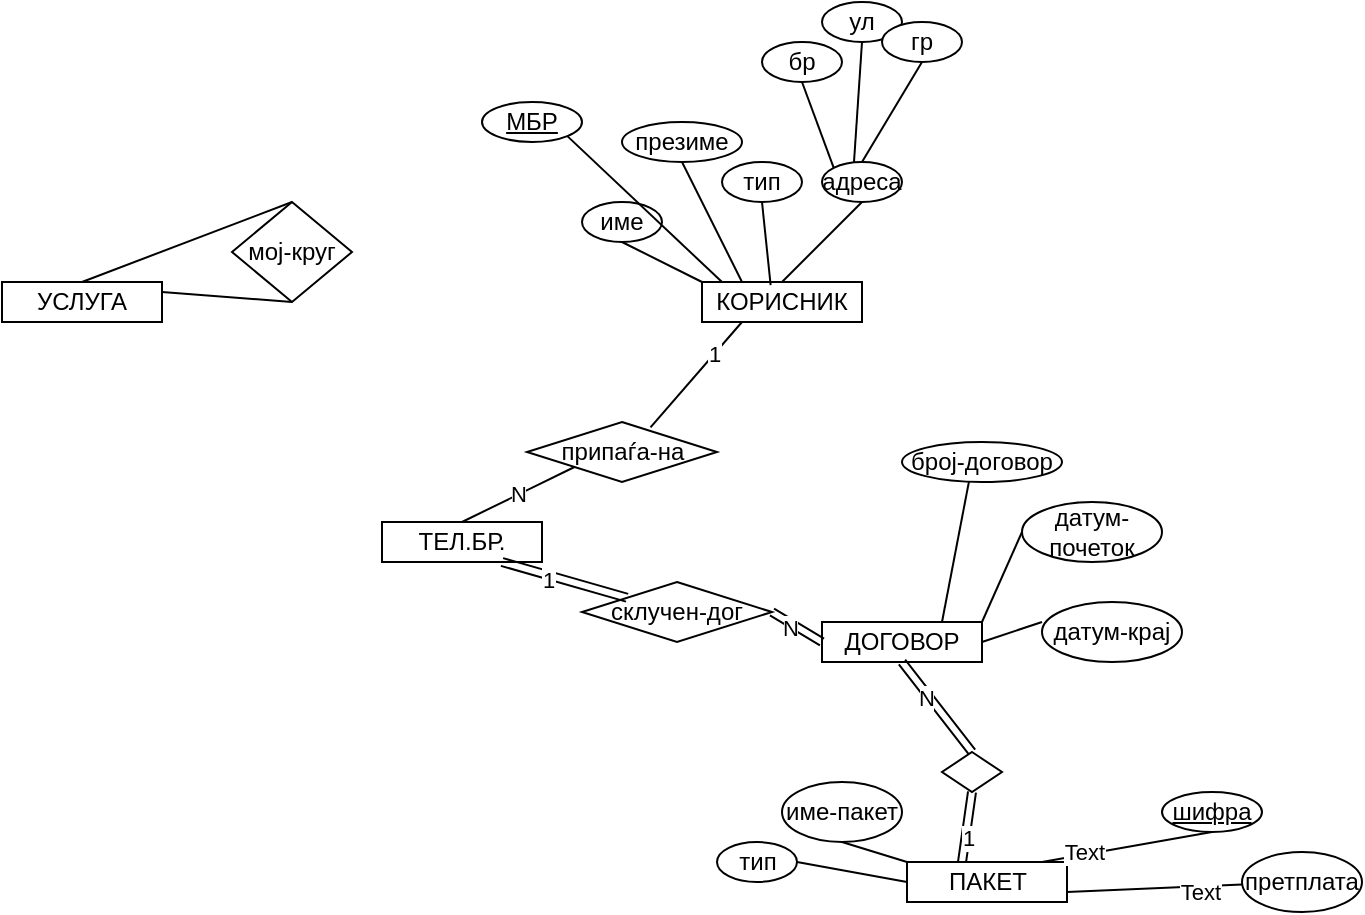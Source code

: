 <mxfile version="20.5.3" type="github">
  <diagram id="R2lEEEUBdFMjLlhIrx00" name="Page-1">
    <mxGraphModel dx="298" dy="406" grid="1" gridSize="10" guides="1" tooltips="1" connect="1" arrows="1" fold="1" page="1" pageScale="1" pageWidth="850" pageHeight="1100" math="0" shadow="0" extFonts="Permanent Marker^https://fonts.googleapis.com/css?family=Permanent+Marker">
      <root>
        <mxCell id="0" />
        <mxCell id="1" parent="0" />
        <mxCell id="hOHzQhddZe1VjJSK_br0-1" value="КОРИСНИК" style="rounded=0;whiteSpace=wrap;html=1;" vertex="1" parent="1">
          <mxGeometry x="600" y="160" width="80" height="20" as="geometry" />
        </mxCell>
        <mxCell id="hOHzQhddZe1VjJSK_br0-2" value="име-пакет" style="ellipse;whiteSpace=wrap;html=1;" vertex="1" parent="1">
          <mxGeometry x="640" y="410" width="60" height="30" as="geometry" />
        </mxCell>
        <mxCell id="hOHzQhddZe1VjJSK_br0-3" value="презиме" style="ellipse;whiteSpace=wrap;html=1;" vertex="1" parent="1">
          <mxGeometry x="560" y="80" width="60" height="20" as="geometry" />
        </mxCell>
        <mxCell id="hOHzQhddZe1VjJSK_br0-4" value="адреса" style="ellipse;whiteSpace=wrap;html=1;" vertex="1" parent="1">
          <mxGeometry x="660" y="100" width="40" height="20" as="geometry" />
        </mxCell>
        <mxCell id="hOHzQhddZe1VjJSK_br0-5" value="бр" style="ellipse;whiteSpace=wrap;html=1;" vertex="1" parent="1">
          <mxGeometry x="630" y="40" width="40" height="20" as="geometry" />
        </mxCell>
        <mxCell id="hOHzQhddZe1VjJSK_br0-6" value="ул" style="ellipse;whiteSpace=wrap;html=1;" vertex="1" parent="1">
          <mxGeometry x="660" y="20" width="40" height="20" as="geometry" />
        </mxCell>
        <mxCell id="hOHzQhddZe1VjJSK_br0-7" value="гр" style="ellipse;whiteSpace=wrap;html=1;" vertex="1" parent="1">
          <mxGeometry x="690" y="30" width="40" height="20" as="geometry" />
        </mxCell>
        <mxCell id="hOHzQhddZe1VjJSK_br0-11" value="" style="endArrow=none;html=1;rounded=0;entryX=0.5;entryY=1;entryDx=0;entryDy=0;exitX=0;exitY=0;exitDx=0;exitDy=0;" edge="1" parent="1" source="hOHzQhddZe1VjJSK_br0-30" target="hOHzQhddZe1VjJSK_br0-2">
          <mxGeometry width="50" height="50" relative="1" as="geometry">
            <mxPoint x="757.5" y="440" as="sourcePoint" />
            <mxPoint x="987.5" y="410" as="targetPoint" />
          </mxGeometry>
        </mxCell>
        <mxCell id="hOHzQhddZe1VjJSK_br0-12" value="" style="endArrow=none;html=1;rounded=0;entryX=0.5;entryY=1;entryDx=0;entryDy=0;exitX=0.25;exitY=0;exitDx=0;exitDy=0;" edge="1" parent="1" source="hOHzQhddZe1VjJSK_br0-1" target="hOHzQhddZe1VjJSK_br0-3">
          <mxGeometry width="50" height="50" relative="1" as="geometry">
            <mxPoint x="620" y="170" as="sourcePoint" />
            <mxPoint x="560" y="140" as="targetPoint" />
          </mxGeometry>
        </mxCell>
        <mxCell id="hOHzQhddZe1VjJSK_br0-13" value="" style="endArrow=none;html=1;rounded=0;entryX=0.5;entryY=1;entryDx=0;entryDy=0;exitX=0.5;exitY=0;exitDx=0;exitDy=0;" edge="1" parent="1" source="hOHzQhddZe1VjJSK_br0-1" target="hOHzQhddZe1VjJSK_br0-4">
          <mxGeometry width="50" height="50" relative="1" as="geometry">
            <mxPoint x="630" y="170" as="sourcePoint" />
            <mxPoint x="600" y="110" as="targetPoint" />
          </mxGeometry>
        </mxCell>
        <mxCell id="hOHzQhddZe1VjJSK_br0-14" value="" style="endArrow=none;html=1;rounded=0;entryX=0.5;entryY=1;entryDx=0;entryDy=0;exitX=0;exitY=0;exitDx=0;exitDy=0;" edge="1" parent="1" source="hOHzQhddZe1VjJSK_br0-4" target="hOHzQhddZe1VjJSK_br0-5">
          <mxGeometry width="50" height="50" relative="1" as="geometry">
            <mxPoint x="654.56" y="167.58" as="sourcePoint" />
            <mxPoint x="682" y="131" as="targetPoint" />
          </mxGeometry>
        </mxCell>
        <mxCell id="hOHzQhddZe1VjJSK_br0-15" value="" style="endArrow=none;html=1;rounded=0;entryX=0.5;entryY=1;entryDx=0;entryDy=0;" edge="1" parent="1" target="hOHzQhddZe1VjJSK_br0-6">
          <mxGeometry width="50" height="50" relative="1" as="geometry">
            <mxPoint x="676" y="100" as="sourcePoint" />
            <mxPoint x="660" y="70" as="targetPoint" />
          </mxGeometry>
        </mxCell>
        <mxCell id="hOHzQhddZe1VjJSK_br0-16" value="" style="endArrow=none;html=1;rounded=0;entryX=0.5;entryY=1;entryDx=0;entryDy=0;exitX=0.5;exitY=0;exitDx=0;exitDy=0;" edge="1" parent="1" source="hOHzQhddZe1VjJSK_br0-4" target="hOHzQhddZe1VjJSK_br0-7">
          <mxGeometry width="50" height="50" relative="1" as="geometry">
            <mxPoint x="686" y="110" as="sourcePoint" />
            <mxPoint x="690" y="50" as="targetPoint" />
          </mxGeometry>
        </mxCell>
        <mxCell id="hOHzQhddZe1VjJSK_br0-17" value="тип" style="ellipse;whiteSpace=wrap;html=1;" vertex="1" parent="1">
          <mxGeometry x="610" y="100" width="40" height="20" as="geometry" />
        </mxCell>
        <mxCell id="hOHzQhddZe1VjJSK_br0-18" value="" style="endArrow=none;html=1;rounded=0;entryX=0.5;entryY=1;entryDx=0;entryDy=0;exitX=0.429;exitY=0.079;exitDx=0;exitDy=0;exitPerimeter=0;" edge="1" parent="1" source="hOHzQhddZe1VjJSK_br0-1" target="hOHzQhddZe1VjJSK_br0-17">
          <mxGeometry width="50" height="50" relative="1" as="geometry">
            <mxPoint x="620" y="160" as="sourcePoint" />
            <mxPoint x="600" y="110" as="targetPoint" />
          </mxGeometry>
        </mxCell>
        <mxCell id="hOHzQhddZe1VjJSK_br0-23" value="број-договор" style="ellipse;whiteSpace=wrap;html=1;" vertex="1" parent="1">
          <mxGeometry x="700" y="240" width="80" height="20" as="geometry" />
        </mxCell>
        <mxCell id="hOHzQhddZe1VjJSK_br0-24" value="датум-почеток" style="ellipse;whiteSpace=wrap;html=1;" vertex="1" parent="1">
          <mxGeometry x="760" y="270" width="70" height="30" as="geometry" />
        </mxCell>
        <mxCell id="hOHzQhddZe1VjJSK_br0-28" value="" style="endArrow=none;html=1;rounded=0;exitX=1;exitY=0;exitDx=0;exitDy=0;entryX=0;entryY=0.5;entryDx=0;entryDy=0;" edge="1" parent="1" source="hOHzQhddZe1VjJSK_br0-48" target="hOHzQhddZe1VjJSK_br0-24">
          <mxGeometry width="50" height="50" relative="1" as="geometry">
            <mxPoint x="655.12" y="189.28" as="sourcePoint" />
            <mxPoint x="681.819" y="211.862" as="targetPoint" />
          </mxGeometry>
        </mxCell>
        <mxCell id="hOHzQhddZe1VjJSK_br0-29" value="" style="endArrow=none;html=1;rounded=0;exitX=0.75;exitY=0;exitDx=0;exitDy=0;entryX=0.419;entryY=0.979;entryDx=0;entryDy=0;entryPerimeter=0;" edge="1" parent="1" source="hOHzQhddZe1VjJSK_br0-48" target="hOHzQhddZe1VjJSK_br0-23">
          <mxGeometry width="50" height="50" relative="1" as="geometry">
            <mxPoint x="730.0" y="225" as="sourcePoint" />
            <mxPoint x="760" y="230" as="targetPoint" />
          </mxGeometry>
        </mxCell>
        <mxCell id="hOHzQhddZe1VjJSK_br0-30" value="ПАКЕТ" style="rounded=0;whiteSpace=wrap;html=1;" vertex="1" parent="1">
          <mxGeometry x="702.5" y="450" width="80" height="20" as="geometry" />
        </mxCell>
        <mxCell id="hOHzQhddZe1VjJSK_br0-31" value="име" style="ellipse;whiteSpace=wrap;html=1;" vertex="1" parent="1">
          <mxGeometry x="540" y="120" width="40" height="20" as="geometry" />
        </mxCell>
        <mxCell id="hOHzQhddZe1VjJSK_br0-32" value="" style="endArrow=none;html=1;rounded=0;entryX=0.5;entryY=1;entryDx=0;entryDy=0;" edge="1" parent="1" target="hOHzQhddZe1VjJSK_br0-31">
          <mxGeometry width="50" height="50" relative="1" as="geometry">
            <mxPoint x="600" y="160" as="sourcePoint" />
            <mxPoint x="640" y="150" as="targetPoint" />
          </mxGeometry>
        </mxCell>
        <mxCell id="hOHzQhddZe1VjJSK_br0-33" value="МБР" style="ellipse;whiteSpace=wrap;html=1;align=center;fontStyle=4;" vertex="1" parent="1">
          <mxGeometry x="490" y="70" width="50" height="20" as="geometry" />
        </mxCell>
        <mxCell id="hOHzQhddZe1VjJSK_br0-34" value="" style="endArrow=none;html=1;rounded=0;entryX=1;entryY=1;entryDx=0;entryDy=0;exitX=0.125;exitY=0;exitDx=0;exitDy=0;exitPerimeter=0;" edge="1" parent="1" source="hOHzQhddZe1VjJSK_br0-1" target="hOHzQhddZe1VjJSK_br0-33">
          <mxGeometry width="50" height="50" relative="1" as="geometry">
            <mxPoint x="610" y="170" as="sourcePoint" />
            <mxPoint x="570" y="150" as="targetPoint" />
          </mxGeometry>
        </mxCell>
        <mxCell id="hOHzQhddZe1VjJSK_br0-35" value="шифра" style="ellipse;whiteSpace=wrap;html=1;align=center;fontStyle=4;" vertex="1" parent="1">
          <mxGeometry x="830" y="415" width="50" height="20" as="geometry" />
        </mxCell>
        <mxCell id="hOHzQhddZe1VjJSK_br0-36" value="" style="endArrow=none;html=1;rounded=0;entryX=0.5;entryY=1;entryDx=0;entryDy=0;" edge="1" parent="1" target="hOHzQhddZe1VjJSK_br0-35">
          <mxGeometry width="50" height="50" relative="1" as="geometry">
            <mxPoint x="770" y="450" as="sourcePoint" />
            <mxPoint x="857.5" y="470" as="targetPoint" />
          </mxGeometry>
        </mxCell>
        <mxCell id="hOHzQhddZe1VjJSK_br0-56" value="Text" style="edgeLabel;html=1;align=center;verticalAlign=middle;resizable=0;points=[];" vertex="1" connectable="0" parent="hOHzQhddZe1VjJSK_br0-36">
          <mxGeometry x="-0.511" y="2" relative="1" as="geometry">
            <mxPoint as="offset" />
          </mxGeometry>
        </mxCell>
        <mxCell id="hOHzQhddZe1VjJSK_br0-37" value="претплата" style="ellipse;whiteSpace=wrap;html=1;" vertex="1" parent="1">
          <mxGeometry x="870" y="445" width="60" height="30" as="geometry" />
        </mxCell>
        <mxCell id="hOHzQhddZe1VjJSK_br0-38" value="" style="endArrow=none;html=1;rounded=0;exitX=1;exitY=0.75;exitDx=0;exitDy=0;" edge="1" parent="1" source="hOHzQhddZe1VjJSK_br0-30" target="hOHzQhddZe1VjJSK_br0-37">
          <mxGeometry width="50" height="50" relative="1" as="geometry">
            <mxPoint x="747.22" y="457" as="sourcePoint" />
            <mxPoint x="737.5" y="400" as="targetPoint" />
          </mxGeometry>
        </mxCell>
        <mxCell id="hOHzQhddZe1VjJSK_br0-57" value="Text" style="edgeLabel;html=1;align=center;verticalAlign=middle;resizable=0;points=[];" vertex="1" connectable="0" parent="hOHzQhddZe1VjJSK_br0-38">
          <mxGeometry x="0.514" y="-3" relative="1" as="geometry">
            <mxPoint as="offset" />
          </mxGeometry>
        </mxCell>
        <mxCell id="hOHzQhddZe1VjJSK_br0-39" value="тип" style="ellipse;whiteSpace=wrap;html=1;" vertex="1" parent="1">
          <mxGeometry x="607.5" y="440" width="40" height="20" as="geometry" />
        </mxCell>
        <mxCell id="hOHzQhddZe1VjJSK_br0-40" value="" style="endArrow=none;html=1;rounded=0;entryX=1;entryY=0.5;entryDx=0;entryDy=0;exitX=0;exitY=0.5;exitDx=0;exitDy=0;" edge="1" parent="1" source="hOHzQhddZe1VjJSK_br0-30" target="hOHzQhddZe1VjJSK_br0-39">
          <mxGeometry width="50" height="50" relative="1" as="geometry">
            <mxPoint x="697.5" y="450" as="sourcePoint" />
            <mxPoint x="707.5" y="440" as="targetPoint" />
          </mxGeometry>
        </mxCell>
        <mxCell id="hOHzQhddZe1VjJSK_br0-41" value="ТЕЛ.БР." style="rounded=0;whiteSpace=wrap;html=1;" vertex="1" parent="1">
          <mxGeometry x="440" y="280" width="80" height="20" as="geometry" />
        </mxCell>
        <mxCell id="hOHzQhddZe1VjJSK_br0-45" value="припаѓа-на" style="shape=rhombus;perimeter=rhombusPerimeter;whiteSpace=wrap;html=1;align=center;" vertex="1" parent="1">
          <mxGeometry x="512.5" y="230" width="95" height="30" as="geometry" />
        </mxCell>
        <mxCell id="hOHzQhddZe1VjJSK_br0-46" value="" style="endArrow=none;html=1;rounded=0;entryX=0.25;entryY=1;entryDx=0;entryDy=0;exitX=0.65;exitY=0.09;exitDx=0;exitDy=0;exitPerimeter=0;" edge="1" parent="1" source="hOHzQhddZe1VjJSK_br0-45" target="hOHzQhddZe1VjJSK_br0-1">
          <mxGeometry width="50" height="50" relative="1" as="geometry">
            <mxPoint x="550" y="270" as="sourcePoint" />
            <mxPoint x="600" y="220" as="targetPoint" />
          </mxGeometry>
        </mxCell>
        <mxCell id="hOHzQhddZe1VjJSK_br0-64" value="1" style="edgeLabel;html=1;align=center;verticalAlign=middle;resizable=0;points=[];" vertex="1" connectable="0" parent="hOHzQhddZe1VjJSK_br0-46">
          <mxGeometry x="0.386" relative="1" as="geometry">
            <mxPoint as="offset" />
          </mxGeometry>
        </mxCell>
        <mxCell id="hOHzQhddZe1VjJSK_br0-47" value="N" style="endArrow=none;html=1;rounded=0;entryX=0;entryY=1;entryDx=0;entryDy=0;exitX=0.5;exitY=0;exitDx=0;exitDy=0;" edge="1" parent="1" source="hOHzQhddZe1VjJSK_br0-41" target="hOHzQhddZe1VjJSK_br0-45">
          <mxGeometry width="50" height="50" relative="1" as="geometry">
            <mxPoint x="550" y="270" as="sourcePoint" />
            <mxPoint x="600" y="220" as="targetPoint" />
          </mxGeometry>
        </mxCell>
        <mxCell id="hOHzQhddZe1VjJSK_br0-48" value="ДОГОВОР" style="rounded=0;whiteSpace=wrap;html=1;" vertex="1" parent="1">
          <mxGeometry x="660" y="330" width="80" height="20" as="geometry" />
        </mxCell>
        <mxCell id="hOHzQhddZe1VjJSK_br0-49" value="склучен-дог" style="shape=rhombus;perimeter=rhombusPerimeter;whiteSpace=wrap;html=1;align=center;" vertex="1" parent="1">
          <mxGeometry x="540" y="310" width="95" height="30" as="geometry" />
        </mxCell>
        <mxCell id="hOHzQhddZe1VjJSK_br0-53" value="" style="shape=rhombus;perimeter=rhombusPerimeter;whiteSpace=wrap;html=1;align=center;" vertex="1" parent="1">
          <mxGeometry x="720" y="395" width="30" height="20" as="geometry" />
        </mxCell>
        <mxCell id="hOHzQhddZe1VjJSK_br0-59" value="датум-крај" style="ellipse;whiteSpace=wrap;html=1;" vertex="1" parent="1">
          <mxGeometry x="770" y="320" width="70" height="30" as="geometry" />
        </mxCell>
        <mxCell id="hOHzQhddZe1VjJSK_br0-60" value="" style="endArrow=none;html=1;rounded=0;exitX=1;exitY=0.5;exitDx=0;exitDy=0;entryX=0;entryY=0.333;entryDx=0;entryDy=0;entryPerimeter=0;" edge="1" parent="1" source="hOHzQhddZe1VjJSK_br0-48" target="hOHzQhddZe1VjJSK_br0-59">
          <mxGeometry width="50" height="50" relative="1" as="geometry">
            <mxPoint x="750" y="340" as="sourcePoint" />
            <mxPoint x="770" y="295" as="targetPoint" />
          </mxGeometry>
        </mxCell>
        <mxCell id="hOHzQhddZe1VjJSK_br0-67" value="" style="shape=link;html=1;rounded=0;exitX=0.5;exitY=1;exitDx=0;exitDy=0;entryX=0.5;entryY=0;entryDx=0;entryDy=0;" edge="1" parent="1" source="hOHzQhddZe1VjJSK_br0-48" target="hOHzQhddZe1VjJSK_br0-53">
          <mxGeometry relative="1" as="geometry">
            <mxPoint x="540" y="399.76" as="sourcePoint" />
            <mxPoint x="700" y="399.76" as="targetPoint" />
          </mxGeometry>
        </mxCell>
        <mxCell id="hOHzQhddZe1VjJSK_br0-72" value="N" style="edgeLabel;html=1;align=center;verticalAlign=middle;resizable=0;points=[];" vertex="1" connectable="0" parent="hOHzQhddZe1VjJSK_br0-67">
          <mxGeometry x="-0.259" y="-2" relative="1" as="geometry">
            <mxPoint as="offset" />
          </mxGeometry>
        </mxCell>
        <mxCell id="hOHzQhddZe1VjJSK_br0-70" value="" style="shape=link;html=1;rounded=0;exitX=0.5;exitY=1;exitDx=0;exitDy=0;entryX=0.344;entryY=0;entryDx=0;entryDy=0;entryPerimeter=0;" edge="1" parent="1" source="hOHzQhddZe1VjJSK_br0-53" target="hOHzQhddZe1VjJSK_br0-30">
          <mxGeometry relative="1" as="geometry">
            <mxPoint x="710" y="360" as="sourcePoint" />
            <mxPoint x="737.5" y="395" as="targetPoint" />
          </mxGeometry>
        </mxCell>
        <mxCell id="hOHzQhddZe1VjJSK_br0-73" value="1" style="edgeLabel;html=1;align=center;verticalAlign=middle;resizable=0;points=[];" vertex="1" connectable="0" parent="hOHzQhddZe1VjJSK_br0-70">
          <mxGeometry x="0.271" y="1" relative="1" as="geometry">
            <mxPoint as="offset" />
          </mxGeometry>
        </mxCell>
        <mxCell id="hOHzQhddZe1VjJSK_br0-74" value="" style="shape=link;html=1;rounded=0;exitX=0.75;exitY=1;exitDx=0;exitDy=0;" edge="1" parent="1" source="hOHzQhddZe1VjJSK_br0-41" target="hOHzQhddZe1VjJSK_br0-49">
          <mxGeometry relative="1" as="geometry">
            <mxPoint x="505" y="330" as="sourcePoint" />
            <mxPoint x="540" y="375" as="targetPoint" />
          </mxGeometry>
        </mxCell>
        <mxCell id="hOHzQhddZe1VjJSK_br0-75" value="1" style="edgeLabel;html=1;align=center;verticalAlign=middle;resizable=0;points=[];" vertex="1" connectable="0" parent="hOHzQhddZe1VjJSK_br0-74">
          <mxGeometry x="-0.259" y="-2" relative="1" as="geometry">
            <mxPoint as="offset" />
          </mxGeometry>
        </mxCell>
        <mxCell id="hOHzQhddZe1VjJSK_br0-76" value="" style="shape=link;html=1;rounded=0;exitX=1;exitY=0.5;exitDx=0;exitDy=0;entryX=0;entryY=0.5;entryDx=0;entryDy=0;" edge="1" parent="1" source="hOHzQhddZe1VjJSK_br0-49" target="hOHzQhddZe1VjJSK_br0-48">
          <mxGeometry relative="1" as="geometry">
            <mxPoint x="510" y="310" as="sourcePoint" />
            <mxPoint x="572.562" y="327.875" as="targetPoint" />
          </mxGeometry>
        </mxCell>
        <mxCell id="hOHzQhddZe1VjJSK_br0-77" value="N" style="edgeLabel;html=1;align=center;verticalAlign=middle;resizable=0;points=[];" vertex="1" connectable="0" parent="hOHzQhddZe1VjJSK_br0-76">
          <mxGeometry x="-0.259" y="-2" relative="1" as="geometry">
            <mxPoint as="offset" />
          </mxGeometry>
        </mxCell>
        <mxCell id="hOHzQhddZe1VjJSK_br0-78" value="УСЛУГА" style="rounded=0;whiteSpace=wrap;html=1;" vertex="1" parent="1">
          <mxGeometry x="250" y="160" width="80" height="20" as="geometry" />
        </mxCell>
        <mxCell id="hOHzQhddZe1VjJSK_br0-80" value="мој-круг" style="shape=rhombus;perimeter=rhombusPerimeter;whiteSpace=wrap;html=1;align=center;" vertex="1" parent="1">
          <mxGeometry x="365" y="120" width="60" height="50" as="geometry" />
        </mxCell>
        <mxCell id="hOHzQhddZe1VjJSK_br0-82" value="" style="endArrow=none;html=1;rounded=0;exitX=0.5;exitY=0;exitDx=0;exitDy=0;entryX=0.5;entryY=0;entryDx=0;entryDy=0;" edge="1" parent="1" source="hOHzQhddZe1VjJSK_br0-78" target="hOHzQhddZe1VjJSK_br0-80">
          <mxGeometry width="50" height="50" relative="1" as="geometry">
            <mxPoint x="350" y="200" as="sourcePoint" />
            <mxPoint x="400" y="150" as="targetPoint" />
          </mxGeometry>
        </mxCell>
        <mxCell id="hOHzQhddZe1VjJSK_br0-83" value="" style="endArrow=none;html=1;rounded=0;exitX=1;exitY=0.25;exitDx=0;exitDy=0;entryX=0.5;entryY=1;entryDx=0;entryDy=0;" edge="1" parent="1" source="hOHzQhddZe1VjJSK_br0-78" target="hOHzQhddZe1VjJSK_br0-80">
          <mxGeometry width="50" height="50" relative="1" as="geometry">
            <mxPoint x="300" y="170" as="sourcePoint" />
            <mxPoint x="405" y="130" as="targetPoint" />
          </mxGeometry>
        </mxCell>
      </root>
    </mxGraphModel>
  </diagram>
</mxfile>
